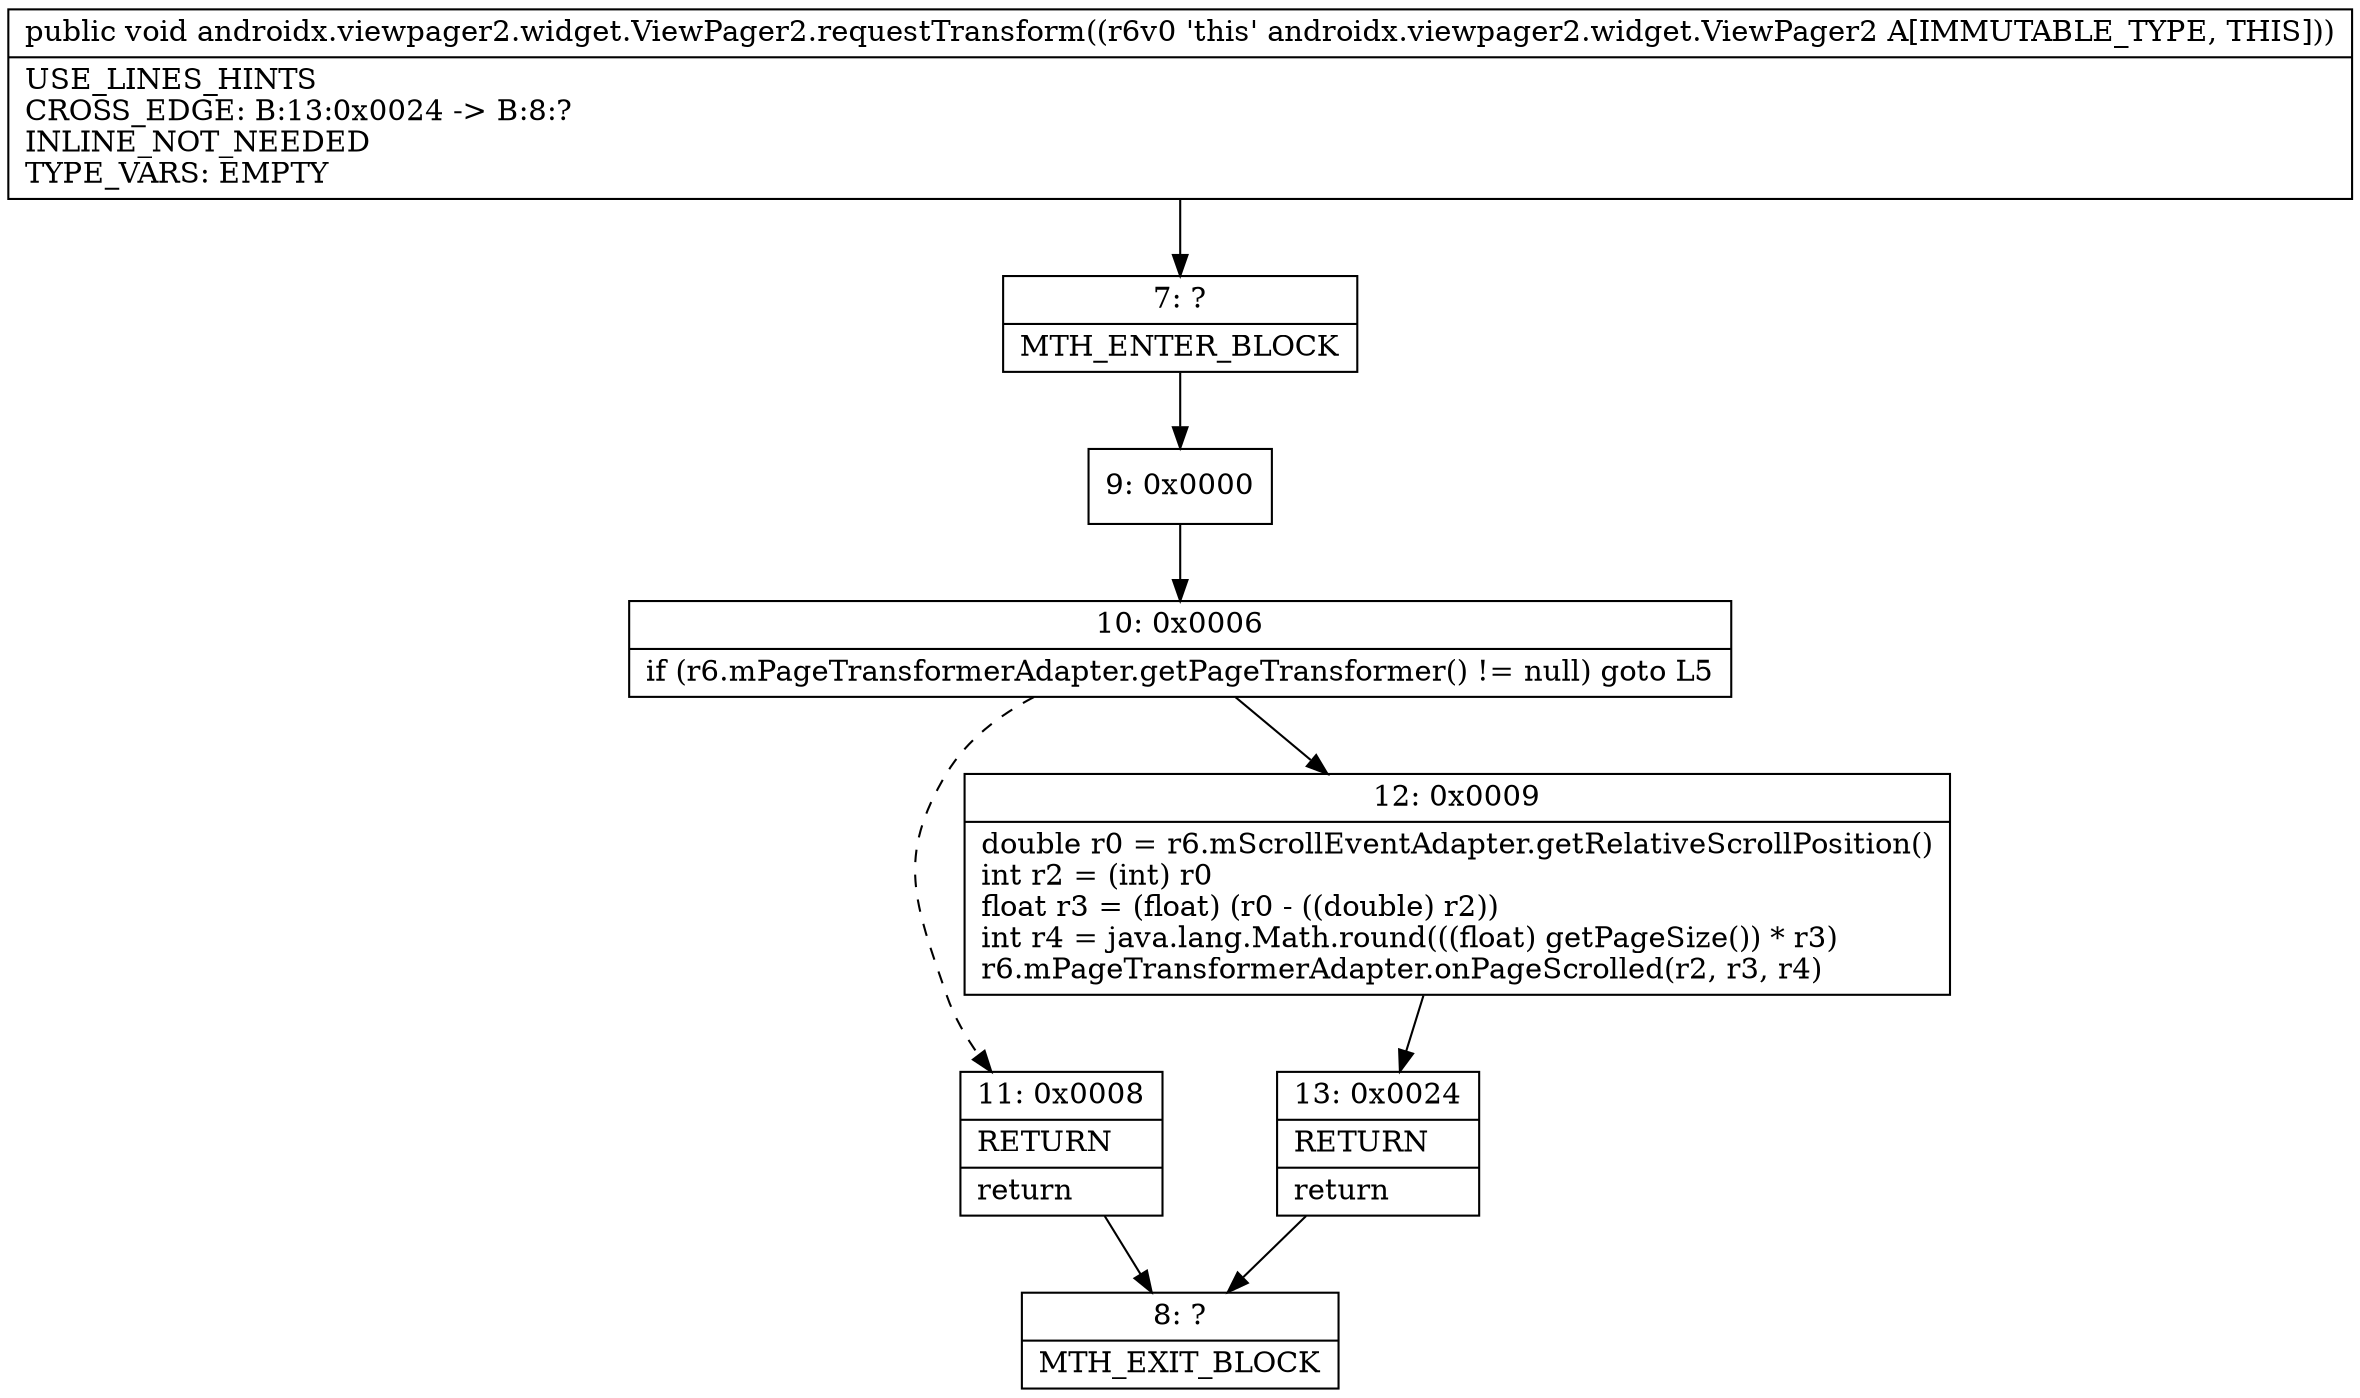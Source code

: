 digraph "CFG forandroidx.viewpager2.widget.ViewPager2.requestTransform()V" {
Node_7 [shape=record,label="{7\:\ ?|MTH_ENTER_BLOCK\l}"];
Node_9 [shape=record,label="{9\:\ 0x0000}"];
Node_10 [shape=record,label="{10\:\ 0x0006|if (r6.mPageTransformerAdapter.getPageTransformer() != null) goto L5\l}"];
Node_11 [shape=record,label="{11\:\ 0x0008|RETURN\l|return\l}"];
Node_8 [shape=record,label="{8\:\ ?|MTH_EXIT_BLOCK\l}"];
Node_12 [shape=record,label="{12\:\ 0x0009|double r0 = r6.mScrollEventAdapter.getRelativeScrollPosition()\lint r2 = (int) r0\lfloat r3 = (float) (r0 \- ((double) r2))\lint r4 = java.lang.Math.round(((float) getPageSize()) * r3)\lr6.mPageTransformerAdapter.onPageScrolled(r2, r3, r4)\l}"];
Node_13 [shape=record,label="{13\:\ 0x0024|RETURN\l|return\l}"];
MethodNode[shape=record,label="{public void androidx.viewpager2.widget.ViewPager2.requestTransform((r6v0 'this' androidx.viewpager2.widget.ViewPager2 A[IMMUTABLE_TYPE, THIS]))  | USE_LINES_HINTS\lCROSS_EDGE: B:13:0x0024 \-\> B:8:?\lINLINE_NOT_NEEDED\lTYPE_VARS: EMPTY\l}"];
MethodNode -> Node_7;Node_7 -> Node_9;
Node_9 -> Node_10;
Node_10 -> Node_11[style=dashed];
Node_10 -> Node_12;
Node_11 -> Node_8;
Node_12 -> Node_13;
Node_13 -> Node_8;
}

